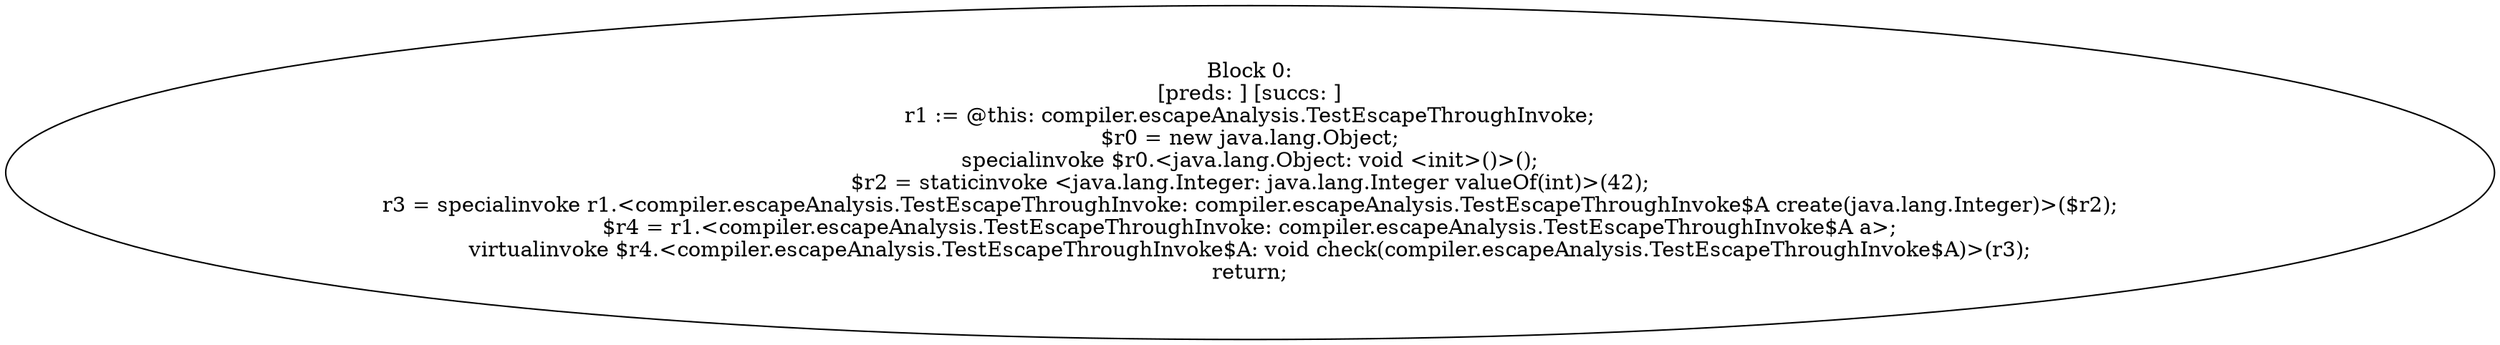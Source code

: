 digraph "unitGraph" {
    "Block 0:
[preds: ] [succs: ]
r1 := @this: compiler.escapeAnalysis.TestEscapeThroughInvoke;
$r0 = new java.lang.Object;
specialinvoke $r0.<java.lang.Object: void <init>()>();
$r2 = staticinvoke <java.lang.Integer: java.lang.Integer valueOf(int)>(42);
r3 = specialinvoke r1.<compiler.escapeAnalysis.TestEscapeThroughInvoke: compiler.escapeAnalysis.TestEscapeThroughInvoke$A create(java.lang.Integer)>($r2);
$r4 = r1.<compiler.escapeAnalysis.TestEscapeThroughInvoke: compiler.escapeAnalysis.TestEscapeThroughInvoke$A a>;
virtualinvoke $r4.<compiler.escapeAnalysis.TestEscapeThroughInvoke$A: void check(compiler.escapeAnalysis.TestEscapeThroughInvoke$A)>(r3);
return;
"
}
